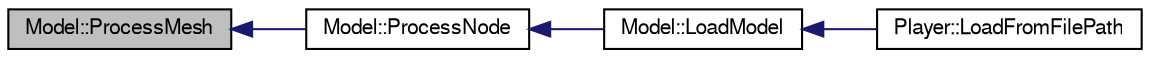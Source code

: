 digraph G
{
  bgcolor="transparent";
  edge [fontname="FreeSans",fontsize=10,labelfontname="FreeSans",labelfontsize=10];
  node [fontname="FreeSans",fontsize=10,shape=record];
  rankdir=LR;
  Node1 [label="Model::ProcessMesh",height=0.2,width=0.4,color="black", fillcolor="grey75", style="filled" fontcolor="black"];
  Node1 -> Node2 [dir=back,color="midnightblue",fontsize=10,style="solid"];
  Node2 [label="Model::ProcessNode",height=0.2,width=0.4,color="black",URL="$class_model.html#9bb9d5cd67e4cd9dc95c01bedd92034a",tooltip="Processes the node of an aiScene."];
  Node2 -> Node3 [dir=back,color="midnightblue",fontsize=10,style="solid"];
  Node3 [label="Model::LoadModel",height=0.2,width=0.4,color="black",URL="$class_model.html#d7e2859170e157f9c6393b16e54c3fd8",tooltip="Loads the model data."];
  Node3 -> Node4 [dir=back,color="midnightblue",fontsize=10,style="solid"];
  Node4 [label="Player::LoadFromFilePath",height=0.2,width=0.4,color="black",URL="$class_player.html#394737f2360c0e14e21401044ffe74ff",tooltip="Load object from file path."];
}
